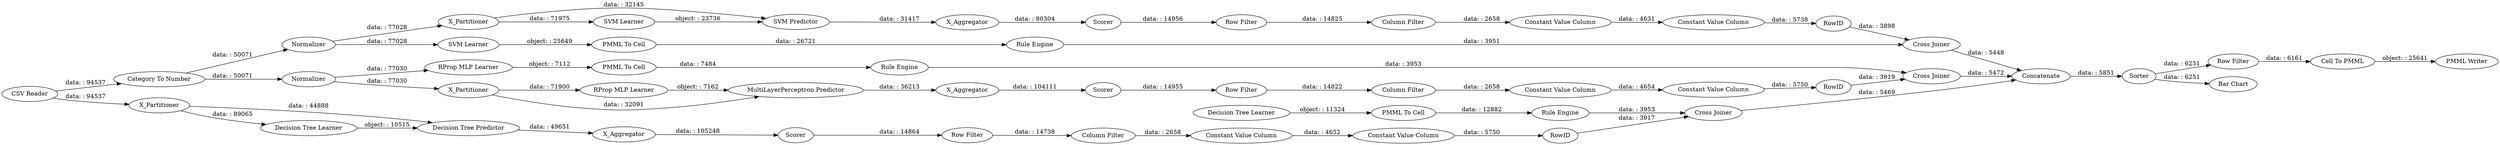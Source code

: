 digraph {
	"5418518252254370046_292" [label="Constant Value Column"]
	"5418518252254370046_290" [label="Constant Value Column"]
	"-3857949925456901733_294" [label="Column Filter"]
	"-6674820726835264979_32" [label="Decision Tree Predictor"]
	"-3857949925456901733_9" [label="Row Filter"]
	"-6674820726835264979_2" [label=X_Partitioner]
	"7156190098390094479_7" [label=X_Aggregator]
	"7156190098390094479_40" [label=Normalizer]
	"7156190098390094479_39" [label="Cross Joiner"]
	"5418518252254370046_9" [label="Row Filter"]
	"811188691917801676_34" [label="Rule Engine"]
	"7156190098390094479_2" [label=X_Partitioner]
	"-4972570215810011999_32" [label="MultiLayerPerceptron Predictor"]
	"8614136973730278505_34" [label="Rule Engine"]
	"811188691917801676_33" [label="Decision Tree Learner"]
	"5418518252254370046_293" [label=RowID]
	"7156190098390094479_41" [label=Scorer]
	"2327052558753355397_68" [label="Row Filter"]
	"-3857949925456901733_293" [label=RowID]
	"-1610450180894593115_292" [label="Constant Value Column"]
	"2327052558753355397_69" [label="Cell To PMML"]
	"-4972570215810011999_7" [label=X_Aggregator]
	"2327052558753355397_64" [label="PMML Writer"]
	"-4972570215810011999_31" [label="RProp MLP Learner"]
	"7156190098390094479_32" [label="SVM Predictor"]
	"-4972570215810011999_38" [label="Cross Joiner"]
	"-6674820726835264979_39" [label=Scorer]
	"-4972570215810011999_2" [label=X_Partitioner]
	"-1610450180894593115_294" [label="Column Filter"]
	"-6513605198532574660_33" [label="SVM Learner"]
	"-6513605198532574660_35" [label="Rule Engine"]
	"-6674820726835264979_38" [label="Cross Joiner"]
	"7156190098390094479_31" [label="SVM Learner"]
	"2327052558753355397_63" [label=Concatenate]
	"-1610450180894593115_9" [label="Row Filter"]
	"2327052558753355397_72" [label="CSV Reader"]
	"-4972570215810011999_40" [label=Scorer]
	"5418518252254370046_294" [label="Column Filter"]
	"-1610450180894593115_290" [label="Constant Value Column"]
	"-6674820726835264979_31" [label="Decision Tree Learner"]
	"8614136973730278505_35" [label="RProp MLP Learner"]
	"2327052558753355397_62" [label="Bar Chart"]
	"-3857949925456901733_290" [label="Constant Value Column"]
	"811188691917801676_28" [label="PMML To Cell"]
	"-3857949925456901733_292" [label="Constant Value Column"]
	"-6674820726835264979_7" [label=X_Aggregator]
	"2327052558753355397_58" [label="Category To Number"]
	"8614136973730278505_22" [label="PMML To Cell"]
	"-6513605198532574660_34" [label="PMML To Cell"]
	"2327052558753355397_66" [label=Sorter]
	"-4972570215810011999_39" [label=Normalizer]
	"-1610450180894593115_293" [label=RowID]
	"7156190098390094479_40" -> "7156190098390094479_2" [label="data: : 77028"]
	"7156190098390094479_2" -> "7156190098390094479_31" [label="data: : 71975"]
	"-6674820726835264979_31" -> "-6674820726835264979_32" [label="object: : 10515"]
	"7156190098390094479_39" -> "2327052558753355397_63" [label="data: : 5448"]
	"-4972570215810011999_39" -> "-4972570215810011999_2" [label="data: : 77030"]
	"5418518252254370046_292" -> "5418518252254370046_293" [label="data: : 5738"]
	"-6513605198532574660_33" -> "-6513605198532574660_34" [label="object: : 25649"]
	"2327052558753355397_66" -> "2327052558753355397_62" [label="data: : 6251"]
	"-1610450180894593115_290" -> "-1610450180894593115_292" [label="data: : 4652"]
	"5418518252254370046_293" -> "7156190098390094479_39" [label="data: : 3898"]
	"5418518252254370046_290" -> "5418518252254370046_292" [label="data: : 4631"]
	"-4972570215810011999_2" -> "-4972570215810011999_32" [label="data: : 32091"]
	"7156190098390094479_31" -> "7156190098390094479_32" [label="object: : 23736"]
	"2327052558753355397_72" -> "2327052558753355397_58" [label="data: : 94537"]
	"2327052558753355397_66" -> "2327052558753355397_68" [label="data: : 6251"]
	"-1610450180894593115_292" -> "-1610450180894593115_293" [label="data: : 5750"]
	"-4972570215810011999_31" -> "-4972570215810011999_32" [label="object: : 7162"]
	"-4972570215810011999_39" -> "8614136973730278505_35" [label="data: : 77030"]
	"-3857949925456901733_292" -> "-3857949925456901733_293" [label="data: : 5750"]
	"-4972570215810011999_32" -> "-4972570215810011999_7" [label="data: : 36213"]
	"2327052558753355397_68" -> "2327052558753355397_69" [label="data: : 6161"]
	"5418518252254370046_294" -> "5418518252254370046_290" [label="data: : 2658"]
	"8614136973730278505_35" -> "8614136973730278505_22" [label="object: : 7112"]
	"-1610450180894593115_9" -> "-1610450180894593115_294" [label="data: : 14738"]
	"8614136973730278505_22" -> "8614136973730278505_34" [label="data: : 7484"]
	"-6674820726835264979_2" -> "-6674820726835264979_32" [label="data: : 44888"]
	"-4972570215810011999_7" -> "-4972570215810011999_40" [label="data: : 104111"]
	"8614136973730278505_34" -> "-4972570215810011999_38" [label="data: : 3953"]
	"-3857949925456901733_293" -> "-4972570215810011999_38" [label="data: : 3919"]
	"5418518252254370046_9" -> "5418518252254370046_294" [label="data: : 14825"]
	"7156190098390094479_32" -> "7156190098390094479_7" [label="data: : 31417"]
	"811188691917801676_33" -> "811188691917801676_28" [label="object: : 11324"]
	"7156190098390094479_7" -> "7156190098390094479_41" [label="data: : 80304"]
	"-6513605198532574660_35" -> "7156190098390094479_39" [label="data: : 3951"]
	"7156190098390094479_41" -> "5418518252254370046_9" [label="data: : 14956"]
	"-4972570215810011999_38" -> "2327052558753355397_63" [label="data: : 5472"]
	"7156190098390094479_40" -> "-6513605198532574660_33" [label="data: : 77028"]
	"-6674820726835264979_2" -> "-6674820726835264979_31" [label="data: : 89065"]
	"-4972570215810011999_40" -> "-3857949925456901733_9" [label="data: : 14955"]
	"-3857949925456901733_9" -> "-3857949925456901733_294" [label="data: : 14822"]
	"2327052558753355397_63" -> "2327052558753355397_66" [label="data: : 5851"]
	"-1610450180894593115_294" -> "-1610450180894593115_290" [label="data: : 2658"]
	"2327052558753355397_69" -> "2327052558753355397_64" [label="object: : 25641"]
	"2327052558753355397_72" -> "-6674820726835264979_2" [label="data: : 94537"]
	"-6674820726835264979_39" -> "-1610450180894593115_9" [label="data: : 14864"]
	"-6674820726835264979_38" -> "2327052558753355397_63" [label="data: : 5469"]
	"7156190098390094479_2" -> "7156190098390094479_32" [label="data: : 32145"]
	"811188691917801676_28" -> "811188691917801676_34" [label="data: : 12882"]
	"-3857949925456901733_290" -> "-3857949925456901733_292" [label="data: : 4654"]
	"-6674820726835264979_7" -> "-6674820726835264979_39" [label="data: : 105248"]
	"-4972570215810011999_2" -> "-4972570215810011999_31" [label="data: : 71900"]
	"2327052558753355397_58" -> "-4972570215810011999_39" [label="data: : 50071"]
	"2327052558753355397_58" -> "7156190098390094479_40" [label="data: : 50071"]
	"-6513605198532574660_34" -> "-6513605198532574660_35" [label="data: : 26721"]
	"-6674820726835264979_32" -> "-6674820726835264979_7" [label="data: : 49651"]
	"-1610450180894593115_293" -> "-6674820726835264979_38" [label="data: : 3917"]
	"-3857949925456901733_294" -> "-3857949925456901733_290" [label="data: : 2658"]
	"811188691917801676_34" -> "-6674820726835264979_38" [label="data: : 3953"]
	rankdir=LR
}

